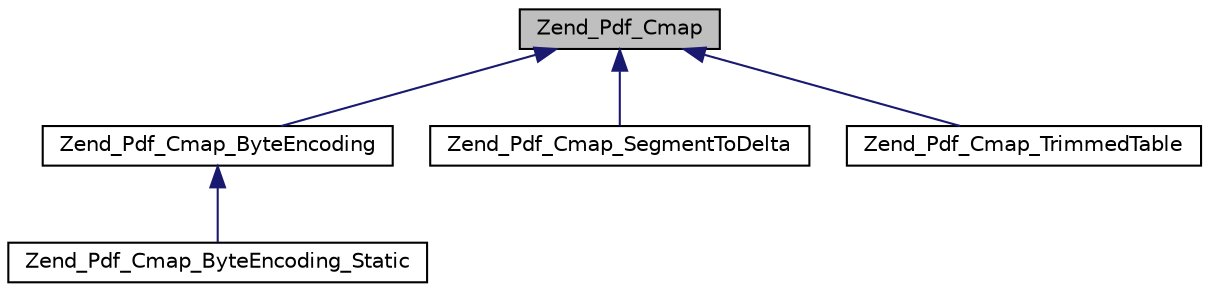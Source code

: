 digraph G
{
  edge [fontname="Helvetica",fontsize="10",labelfontname="Helvetica",labelfontsize="10"];
  node [fontname="Helvetica",fontsize="10",shape=record];
  Node1 [label="Zend_Pdf_Cmap",height=0.2,width=0.4,color="black", fillcolor="grey75", style="filled" fontcolor="black"];
  Node1 -> Node2 [dir="back",color="midnightblue",fontsize="10",style="solid",fontname="Helvetica"];
  Node2 [label="Zend_Pdf_Cmap_ByteEncoding",height=0.2,width=0.4,color="black", fillcolor="white", style="filled",URL="$class_zend___pdf___cmap___byte_encoding.html"];
  Node2 -> Node3 [dir="back",color="midnightblue",fontsize="10",style="solid",fontname="Helvetica"];
  Node3 [label="Zend_Pdf_Cmap_ByteEncoding_Static",height=0.2,width=0.4,color="black", fillcolor="white", style="filled",URL="$class_zend___pdf___cmap___byte_encoding___static.html"];
  Node1 -> Node4 [dir="back",color="midnightblue",fontsize="10",style="solid",fontname="Helvetica"];
  Node4 [label="Zend_Pdf_Cmap_SegmentToDelta",height=0.2,width=0.4,color="black", fillcolor="white", style="filled",URL="$class_zend___pdf___cmap___segment_to_delta.html"];
  Node1 -> Node5 [dir="back",color="midnightblue",fontsize="10",style="solid",fontname="Helvetica"];
  Node5 [label="Zend_Pdf_Cmap_TrimmedTable",height=0.2,width=0.4,color="black", fillcolor="white", style="filled",URL="$class_zend___pdf___cmap___trimmed_table.html"];
}
